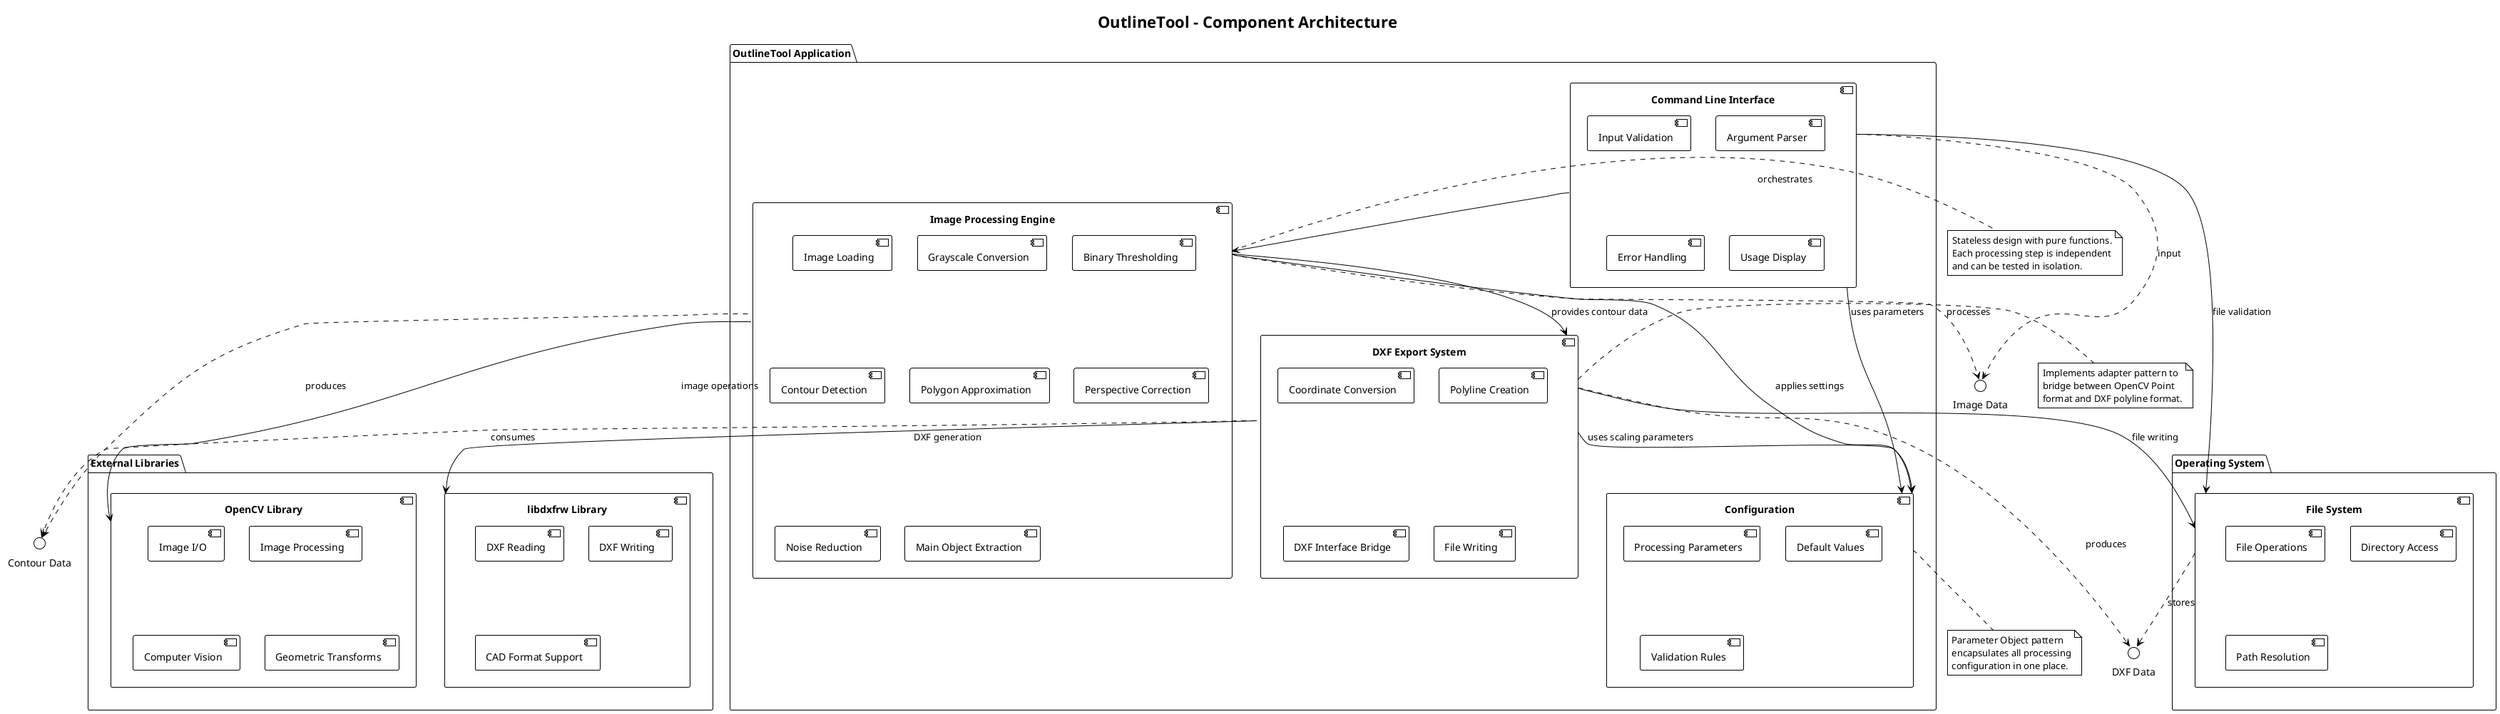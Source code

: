 @startuml OutlineTool-ComponentDiagram
!theme plain
title OutlineTool - Component Architecture

package "OutlineTool Application" {
    
    component "Command Line Interface" as CLI {
        [Argument Parser]
        [Input Validation]
        [Error Handling]
        [Usage Display]
    }
    
    component "Image Processing Engine" as IPE {
        [Image Loading]
        [Grayscale Conversion]
        [Binary Thresholding]
        [Contour Detection]
        [Polygon Approximation]
        [Perspective Correction]
        [Noise Reduction]
        [Main Object Extraction]
    }
    
    component "DXF Export System" as DXF {
        [Coordinate Conversion]
        [Polyline Creation]
        [DXF Interface Bridge]
        [File Writing]
    }
    
    component "Configuration" as CONFIG {
        [Processing Parameters]
        [Default Values]
        [Validation Rules]
    }
}

package "External Libraries" {
    component "OpenCV Library" as OPENCV {
        [Image I/O]
        [Image Processing]
        [Computer Vision]
        [Geometric Transforms]
    }
    
    component "libdxfrw Library" as LIBDXF {
        [DXF Reading]
        [DXF Writing]
        [CAD Format Support]
    }
}

package "Operating System" as OS {
    component "File System" as FS {
        [File Operations]
        [Directory Access]
        [Path Resolution]
    }
}

' Relationships
CLI --> IPE : orchestrates
IPE --> DXF : provides contour data
CLI --> CONFIG : uses parameters
IPE --> CONFIG : applies settings
DXF --> CONFIG : uses scaling parameters

IPE --> OPENCV : image operations
DXF --> LIBDXF : DXF generation
CLI --> FS : file validation
DXF --> FS : file writing

' Interface definitions
interface "Image Data" as IImageData
interface "Contour Data" as IContourData
interface "DXF Data" as IDXFData

CLI ..> IImageData : input
IPE ..> IImageData : processes
IPE ..> IContourData : produces
DXF ..> IContourData : consumes
DXF ..> IDXFData : produces
FS ..> IDXFData : stores

note right of IPE
  Stateless design with pure functions.
  Each processing step is independent
  and can be tested in isolation.
end note

note right of DXF
  Implements adapter pattern to
  bridge between OpenCV Point
  format and DXF polyline format.
end note

note bottom of CONFIG
  Parameter Object pattern
  encapsulates all processing
  configuration in one place.
end note

@enduml